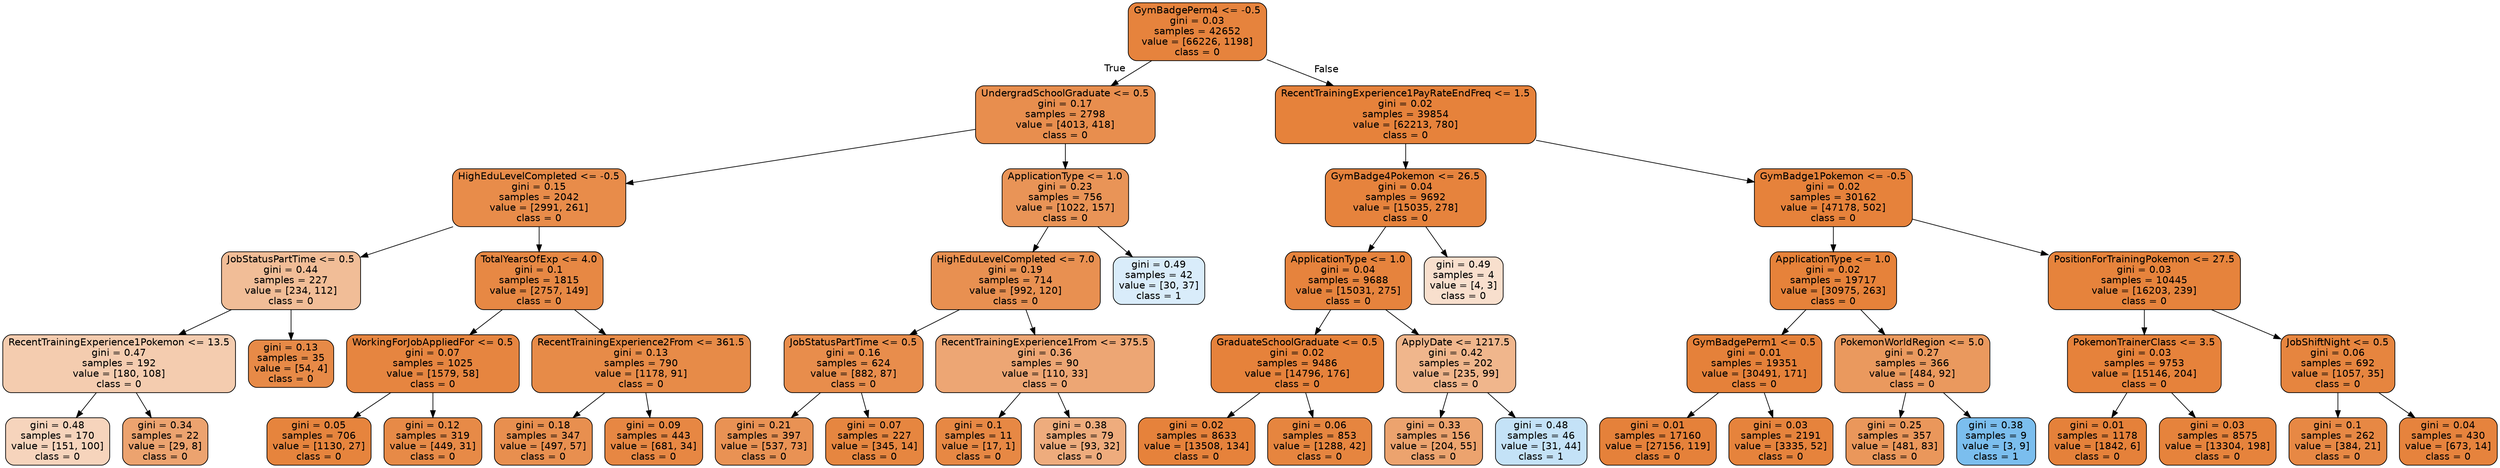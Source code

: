 digraph Tree {
node [shape=box, style="filled, rounded", color="black", fontname=helvetica] ;
edge [fontname=helvetica] ;
0 [label="GymBadgePerm4 <= -0.5\ngini = 0.03\nsamples = 42652\nvalue = [66226, 1198]\nclass = 0", fillcolor="#e58139fa"] ;
1 [label="UndergradSchoolGraduate <= 0.5\ngini = 0.17\nsamples = 2798\nvalue = [4013, 418]\nclass = 0", fillcolor="#e58139e4"] ;
0 -> 1 [labeldistance=2.5, labelangle=45, headlabel="True"] ;
2 [label="HighEduLevelCompleted <= -0.5\ngini = 0.15\nsamples = 2042\nvalue = [2991, 261]\nclass = 0", fillcolor="#e58139e9"] ;
1 -> 2 ;
3 [label="JobStatusPartTime <= 0.5\ngini = 0.44\nsamples = 227\nvalue = [234, 112]\nclass = 0", fillcolor="#e5813985"] ;
2 -> 3 ;
4 [label="RecentTrainingExperience1Pokemon <= 13.5\ngini = 0.47\nsamples = 192\nvalue = [180, 108]\nclass = 0", fillcolor="#e5813966"] ;
3 -> 4 ;
5 [label="gini = 0.48\nsamples = 170\nvalue = [151, 100]\nclass = 0", fillcolor="#e5813956"] ;
4 -> 5 ;
6 [label="gini = 0.34\nsamples = 22\nvalue = [29, 8]\nclass = 0", fillcolor="#e58139b9"] ;
4 -> 6 ;
7 [label="gini = 0.13\nsamples = 35\nvalue = [54, 4]\nclass = 0", fillcolor="#e58139ec"] ;
3 -> 7 ;
8 [label="TotalYearsOfExp <= 4.0\ngini = 0.1\nsamples = 1815\nvalue = [2757, 149]\nclass = 0", fillcolor="#e58139f1"] ;
2 -> 8 ;
9 [label="WorkingForJobAppliedFor <= 0.5\ngini = 0.07\nsamples = 1025\nvalue = [1579, 58]\nclass = 0", fillcolor="#e58139f6"] ;
8 -> 9 ;
10 [label="gini = 0.05\nsamples = 706\nvalue = [1130, 27]\nclass = 0", fillcolor="#e58139f9"] ;
9 -> 10 ;
11 [label="gini = 0.12\nsamples = 319\nvalue = [449, 31]\nclass = 0", fillcolor="#e58139ed"] ;
9 -> 11 ;
12 [label="RecentTrainingExperience2From <= 361.5\ngini = 0.13\nsamples = 790\nvalue = [1178, 91]\nclass = 0", fillcolor="#e58139eb"] ;
8 -> 12 ;
13 [label="gini = 0.18\nsamples = 347\nvalue = [497, 57]\nclass = 0", fillcolor="#e58139e2"] ;
12 -> 13 ;
14 [label="gini = 0.09\nsamples = 443\nvalue = [681, 34]\nclass = 0", fillcolor="#e58139f2"] ;
12 -> 14 ;
15 [label="ApplicationType <= 1.0\ngini = 0.23\nsamples = 756\nvalue = [1022, 157]\nclass = 0", fillcolor="#e58139d8"] ;
1 -> 15 ;
16 [label="HighEduLevelCompleted <= 7.0\ngini = 0.19\nsamples = 714\nvalue = [992, 120]\nclass = 0", fillcolor="#e58139e0"] ;
15 -> 16 ;
17 [label="JobStatusPartTime <= 0.5\ngini = 0.16\nsamples = 624\nvalue = [882, 87]\nclass = 0", fillcolor="#e58139e6"] ;
16 -> 17 ;
18 [label="gini = 0.21\nsamples = 397\nvalue = [537, 73]\nclass = 0", fillcolor="#e58139dc"] ;
17 -> 18 ;
19 [label="gini = 0.07\nsamples = 227\nvalue = [345, 14]\nclass = 0", fillcolor="#e58139f5"] ;
17 -> 19 ;
20 [label="RecentTrainingExperience1From <= 375.5\ngini = 0.36\nsamples = 90\nvalue = [110, 33]\nclass = 0", fillcolor="#e58139b3"] ;
16 -> 20 ;
21 [label="gini = 0.1\nsamples = 11\nvalue = [17, 1]\nclass = 0", fillcolor="#e58139f0"] ;
20 -> 21 ;
22 [label="gini = 0.38\nsamples = 79\nvalue = [93, 32]\nclass = 0", fillcolor="#e58139a7"] ;
20 -> 22 ;
23 [label="gini = 0.49\nsamples = 42\nvalue = [30, 37]\nclass = 1", fillcolor="#399de530"] ;
15 -> 23 ;
24 [label="RecentTrainingExperience1PayRateEndFreq <= 1.5\ngini = 0.02\nsamples = 39854\nvalue = [62213, 780]\nclass = 0", fillcolor="#e58139fc"] ;
0 -> 24 [labeldistance=2.5, labelangle=-45, headlabel="False"] ;
25 [label="GymBadge4Pokemon <= 26.5\ngini = 0.04\nsamples = 9692\nvalue = [15035, 278]\nclass = 0", fillcolor="#e58139fa"] ;
24 -> 25 ;
26 [label="ApplicationType <= 1.0\ngini = 0.04\nsamples = 9688\nvalue = [15031, 275]\nclass = 0", fillcolor="#e58139fa"] ;
25 -> 26 ;
27 [label="GraduateSchoolGraduate <= 0.5\ngini = 0.02\nsamples = 9486\nvalue = [14796, 176]\nclass = 0", fillcolor="#e58139fc"] ;
26 -> 27 ;
28 [label="gini = 0.02\nsamples = 8633\nvalue = [13508, 134]\nclass = 0", fillcolor="#e58139fc"] ;
27 -> 28 ;
29 [label="gini = 0.06\nsamples = 853\nvalue = [1288, 42]\nclass = 0", fillcolor="#e58139f7"] ;
27 -> 29 ;
30 [label="ApplyDate <= 1217.5\ngini = 0.42\nsamples = 202\nvalue = [235, 99]\nclass = 0", fillcolor="#e5813994"] ;
26 -> 30 ;
31 [label="gini = 0.33\nsamples = 156\nvalue = [204, 55]\nclass = 0", fillcolor="#e58139ba"] ;
30 -> 31 ;
32 [label="gini = 0.48\nsamples = 46\nvalue = [31, 44]\nclass = 1", fillcolor="#399de54b"] ;
30 -> 32 ;
33 [label="gini = 0.49\nsamples = 4\nvalue = [4, 3]\nclass = 0", fillcolor="#e5813940"] ;
25 -> 33 ;
34 [label="GymBadge1Pokemon <= -0.5\ngini = 0.02\nsamples = 30162\nvalue = [47178, 502]\nclass = 0", fillcolor="#e58139fc"] ;
24 -> 34 ;
35 [label="ApplicationType <= 1.0\ngini = 0.02\nsamples = 19717\nvalue = [30975, 263]\nclass = 0", fillcolor="#e58139fd"] ;
34 -> 35 ;
36 [label="GymBadgePerm1 <= 0.5\ngini = 0.01\nsamples = 19351\nvalue = [30491, 171]\nclass = 0", fillcolor="#e58139fe"] ;
35 -> 36 ;
37 [label="gini = 0.01\nsamples = 17160\nvalue = [27156, 119]\nclass = 0", fillcolor="#e58139fe"] ;
36 -> 37 ;
38 [label="gini = 0.03\nsamples = 2191\nvalue = [3335, 52]\nclass = 0", fillcolor="#e58139fb"] ;
36 -> 38 ;
39 [label="PokemonWorldRegion <= 5.0\ngini = 0.27\nsamples = 366\nvalue = [484, 92]\nclass = 0", fillcolor="#e58139cf"] ;
35 -> 39 ;
40 [label="gini = 0.25\nsamples = 357\nvalue = [481, 83]\nclass = 0", fillcolor="#e58139d3"] ;
39 -> 40 ;
41 [label="gini = 0.38\nsamples = 9\nvalue = [3, 9]\nclass = 1", fillcolor="#399de5aa"] ;
39 -> 41 ;
42 [label="PositionForTrainingPokemon <= 27.5\ngini = 0.03\nsamples = 10445\nvalue = [16203, 239]\nclass = 0", fillcolor="#e58139fb"] ;
34 -> 42 ;
43 [label="PokemonTrainerClass <= 3.5\ngini = 0.03\nsamples = 9753\nvalue = [15146, 204]\nclass = 0", fillcolor="#e58139fc"] ;
42 -> 43 ;
44 [label="gini = 0.01\nsamples = 1178\nvalue = [1842, 6]\nclass = 0", fillcolor="#e58139fe"] ;
43 -> 44 ;
45 [label="gini = 0.03\nsamples = 8575\nvalue = [13304, 198]\nclass = 0", fillcolor="#e58139fb"] ;
43 -> 45 ;
46 [label="JobShiftNight <= 0.5\ngini = 0.06\nsamples = 692\nvalue = [1057, 35]\nclass = 0", fillcolor="#e58139f7"] ;
42 -> 46 ;
47 [label="gini = 0.1\nsamples = 262\nvalue = [384, 21]\nclass = 0", fillcolor="#e58139f1"] ;
46 -> 47 ;
48 [label="gini = 0.04\nsamples = 430\nvalue = [673, 14]\nclass = 0", fillcolor="#e58139fa"] ;
46 -> 48 ;
}
